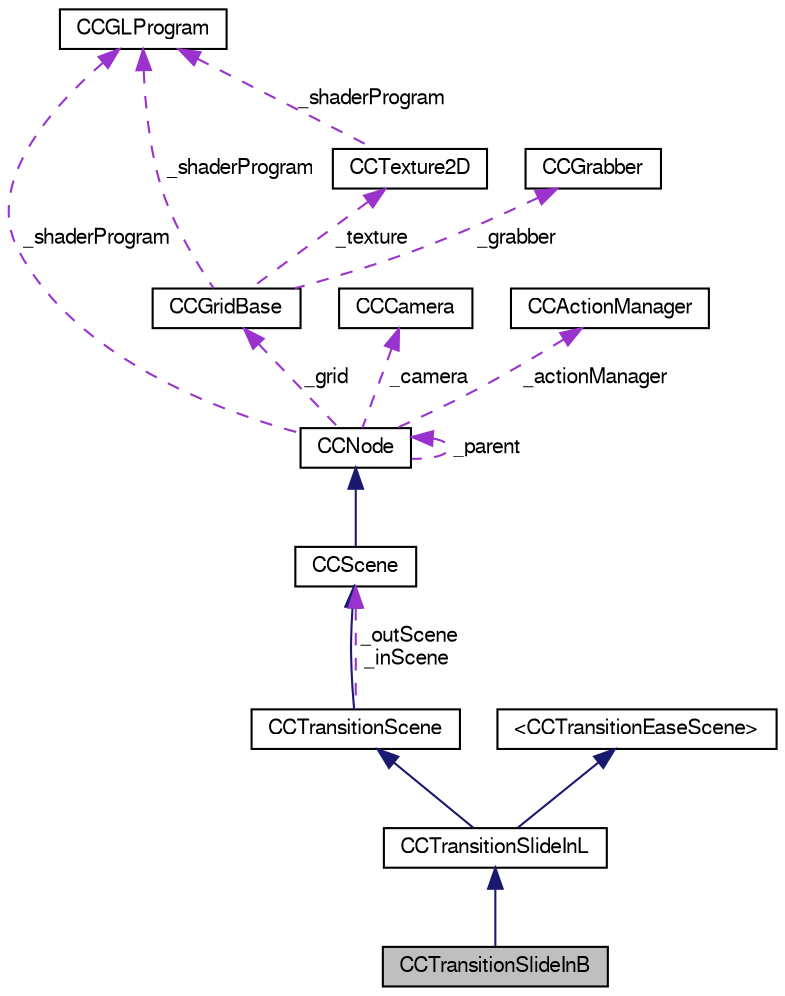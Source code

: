 digraph G
{
  bgcolor="transparent";
  edge [fontname="FreeSans",fontsize="10",labelfontname="FreeSans",labelfontsize="10"];
  node [fontname="FreeSans",fontsize="10",shape=record];
  Node1 [label="CCTransitionSlideInB",height=0.2,width=0.4,color="black", fillcolor="grey75", style="filled" fontcolor="black"];
  Node2 -> Node1 [dir="back",color="midnightblue",fontsize="10",style="solid",fontname="FreeSans"];
  Node2 [label="CCTransitionSlideInL",height=0.2,width=0.4,color="black",URL="$interface_c_c_transition_slide_in_l.html"];
  Node3 -> Node2 [dir="back",color="midnightblue",fontsize="10",style="solid",fontname="FreeSans"];
  Node3 [label="CCTransitionScene",height=0.2,width=0.4,color="black",URL="$interface_c_c_transition_scene.html"];
  Node4 -> Node3 [dir="back",color="midnightblue",fontsize="10",style="solid",fontname="FreeSans"];
  Node4 [label="CCScene",height=0.2,width=0.4,color="black",URL="$interface_c_c_scene.html"];
  Node5 -> Node4 [dir="back",color="midnightblue",fontsize="10",style="solid",fontname="FreeSans"];
  Node5 [label="CCNode",height=0.2,width=0.4,color="black",URL="$interface_c_c_node.html"];
  Node5 -> Node5 [dir="back",color="darkorchid3",fontsize="10",style="dashed",label=" _parent" ,fontname="FreeSans"];
  Node6 -> Node5 [dir="back",color="darkorchid3",fontsize="10",style="dashed",label=" _grid" ,fontname="FreeSans"];
  Node6 [label="CCGridBase",height=0.2,width=0.4,color="black",URL="$interface_c_c_grid_base.html"];
  Node7 -> Node6 [dir="back",color="darkorchid3",fontsize="10",style="dashed",label=" _grabber" ,fontname="FreeSans"];
  Node7 [label="CCGrabber",height=0.2,width=0.4,color="black",URL="$interface_c_c_grabber.html"];
  Node8 -> Node6 [dir="back",color="darkorchid3",fontsize="10",style="dashed",label=" _texture" ,fontname="FreeSans"];
  Node8 [label="CCTexture2D",height=0.2,width=0.4,color="black",URL="$interface_c_c_texture2_d.html"];
  Node9 -> Node8 [dir="back",color="darkorchid3",fontsize="10",style="dashed",label=" _shaderProgram" ,fontname="FreeSans"];
  Node9 [label="CCGLProgram",height=0.2,width=0.4,color="black",URL="$interface_c_c_g_l_program.html"];
  Node9 -> Node6 [dir="back",color="darkorchid3",fontsize="10",style="dashed",label=" _shaderProgram" ,fontname="FreeSans"];
  Node10 -> Node5 [dir="back",color="darkorchid3",fontsize="10",style="dashed",label=" _camera" ,fontname="FreeSans"];
  Node10 [label="CCCamera",height=0.2,width=0.4,color="black",URL="$interface_c_c_camera.html"];
  Node9 -> Node5 [dir="back",color="darkorchid3",fontsize="10",style="dashed",label=" _shaderProgram" ,fontname="FreeSans"];
  Node11 -> Node5 [dir="back",color="darkorchid3",fontsize="10",style="dashed",label=" _actionManager" ,fontname="FreeSans"];
  Node11 [label="CCActionManager",height=0.2,width=0.4,color="black",URL="$interface_c_c_action_manager.html"];
  Node4 -> Node3 [dir="back",color="darkorchid3",fontsize="10",style="dashed",label=" _outScene\n_inScene" ,fontname="FreeSans"];
  Node12 -> Node2 [dir="back",color="midnightblue",fontsize="10",style="solid",fontname="FreeSans"];
  Node12 [label="\<CCTransitionEaseScene\>",height=0.2,width=0.4,color="black",URL="$protocol_c_c_transition_ease_scene-p.html"];
}
